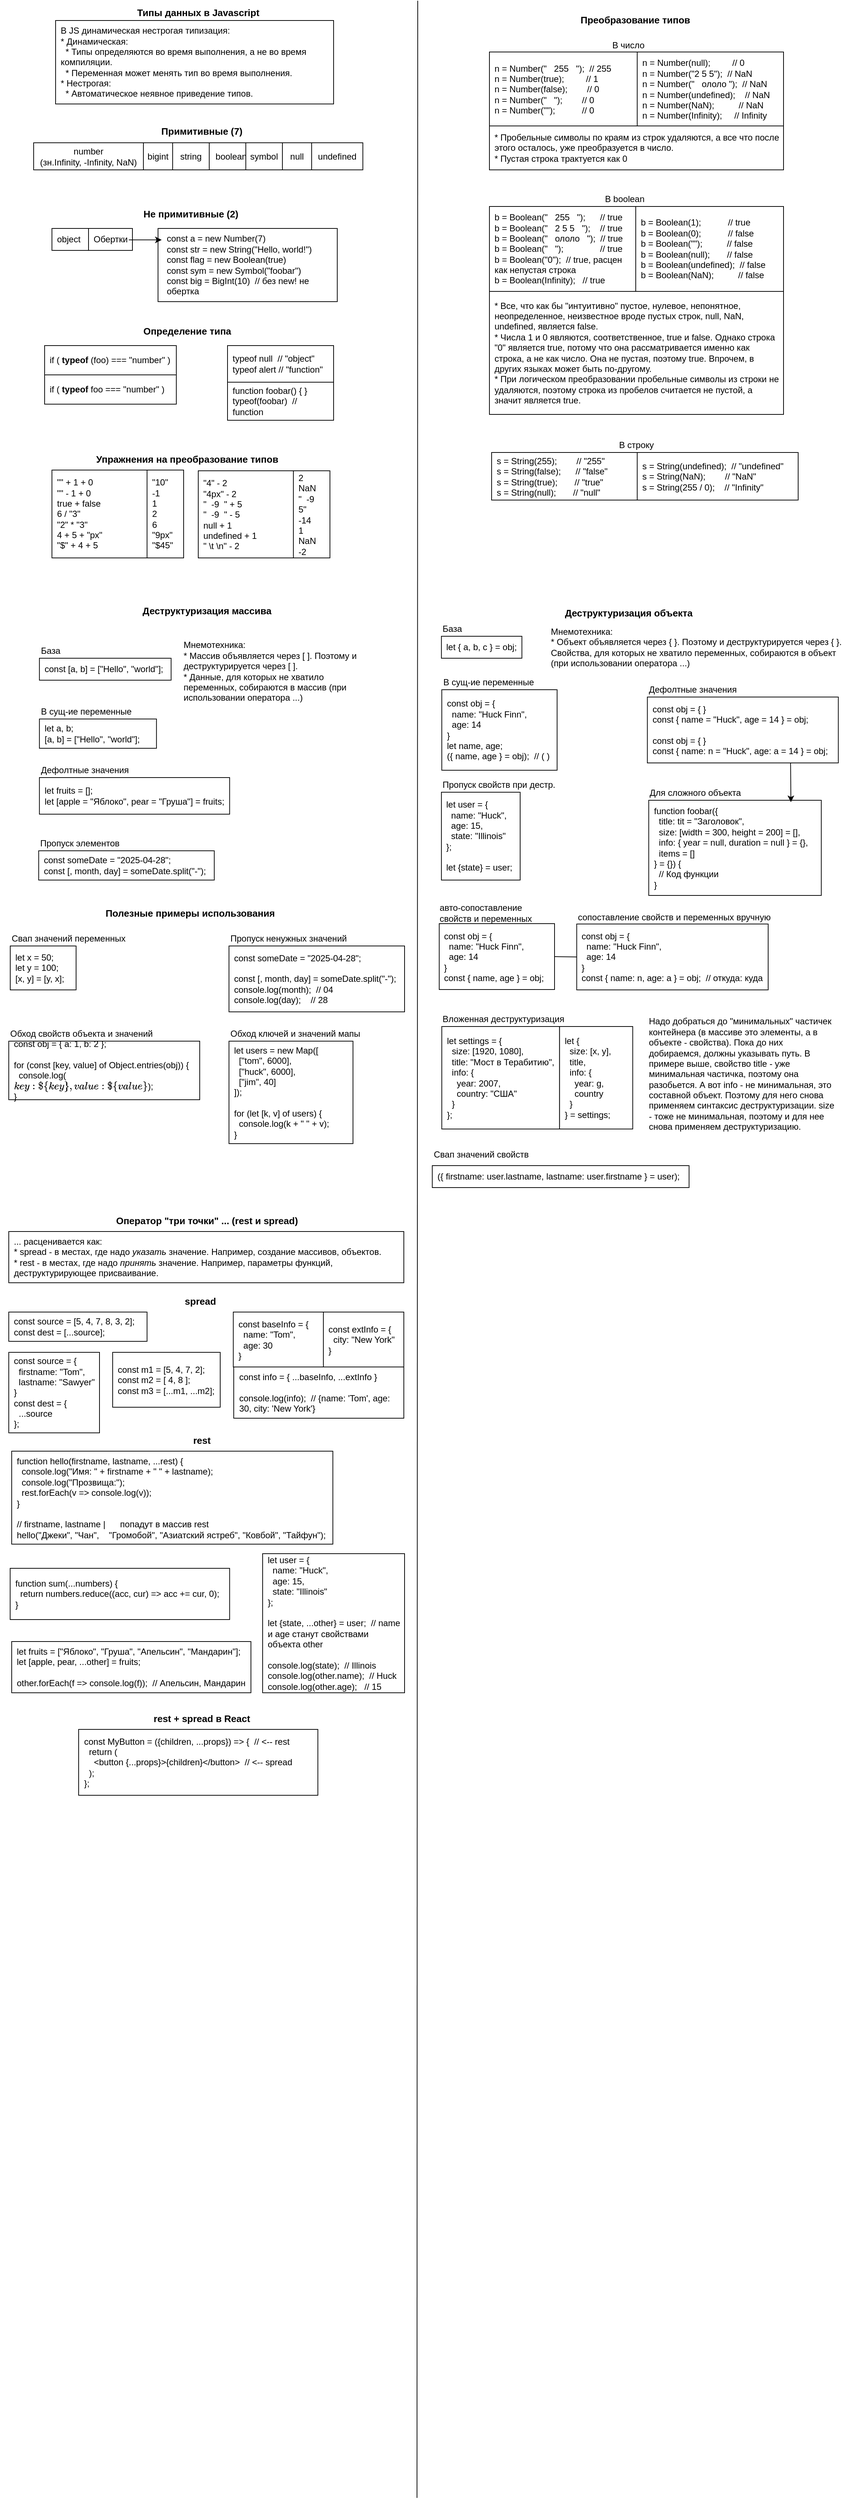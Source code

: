 <mxfile scale="1" border="5" version="26.2.2">
  <diagram name="Page-1" id="9iwx4kF-SaM_lTl1vUHh">
    <mxGraphModel dx="1556" dy="922" grid="1" gridSize="10" guides="1" tooltips="1" connect="1" arrows="1" fold="1" page="1" pageScale="1" pageWidth="1169" pageHeight="827" math="0" shadow="0">
      <root>
        <mxCell id="0" />
        <mxCell id="1" parent="0" />
        <mxCell id="6Df2u15g98YnEbPmI9u2-3" value="" style="endArrow=none;html=1;rounded=0;fontSize=12;" parent="1" edge="1">
          <mxGeometry width="50" height="50" relative="1" as="geometry">
            <mxPoint x="579" y="3419.6" as="sourcePoint" />
            <mxPoint x="580" y="9" as="targetPoint" />
          </mxGeometry>
        </mxCell>
        <mxCell id="6Df2u15g98YnEbPmI9u2-6" value="&lt;div&gt;В JS динамическая нестрогая типизация:&lt;/div&gt;&lt;div&gt;* Динамическая:&lt;/div&gt;&lt;div&gt;&amp;nbsp; * Типы определяются во время выполнения, а не во время компиляции.&lt;/div&gt;&lt;div&gt;&amp;nbsp; * Переменная может менять тип во время выполнения.&lt;/div&gt;&lt;div&gt;* Нестрогая:&lt;/div&gt;&lt;div&gt;&amp;nbsp; * Автоматическое неявное приведение типов.&lt;/div&gt;" style="rounded=0;whiteSpace=wrap;html=1;fontSize=12;align=left;spacingLeft=5;spacingRight=5;" parent="1" vertex="1">
          <mxGeometry x="85" y="36" width="380" height="114" as="geometry" />
        </mxCell>
        <mxCell id="6Df2u15g98YnEbPmI9u2-7" value="&lt;div style=&quot;&quot;&gt;&lt;span style=&quot;background-color: initial;&quot;&gt;number&lt;/span&gt;&lt;/div&gt;&lt;div&gt;&lt;font&gt;(зн.Infinity, -Infinity,&amp;nbsp;&lt;span style=&quot;background-color: initial;&quot;&gt;NaN)&lt;/span&gt;&lt;/font&gt;&lt;/div&gt;" style="rounded=0;whiteSpace=wrap;html=1;fontSize=12;align=center;spacingLeft=5;spacingRight=5;" parent="1" vertex="1">
          <mxGeometry x="55" y="203" width="150" height="37" as="geometry" />
        </mxCell>
        <mxCell id="6Df2u15g98YnEbPmI9u2-8" value="&lt;b&gt;Типы данных в Javascript&lt;/b&gt;" style="text;html=1;align=center;verticalAlign=middle;whiteSpace=wrap;rounded=0;fontSize=13;" parent="1" vertex="1">
          <mxGeometry x="105" y="10" width="350" height="30" as="geometry" />
        </mxCell>
        <mxCell id="6Df2u15g98YnEbPmI9u2-10" value="&lt;b&gt;Примитивные (7)&lt;/b&gt;" style="text;html=1;align=center;verticalAlign=middle;whiteSpace=wrap;rounded=0;fontSize=13;" parent="1" vertex="1">
          <mxGeometry x="110" y="170" width="350" height="33" as="geometry" />
        </mxCell>
        <mxCell id="6Df2u15g98YnEbPmI9u2-12" value="&lt;div&gt;bigint&lt;/div&gt;" style="rounded=0;whiteSpace=wrap;html=1;fontSize=12;align=center;spacingLeft=5;spacingRight=5;" parent="1" vertex="1">
          <mxGeometry x="205" y="203" width="40" height="37" as="geometry" />
        </mxCell>
        <mxCell id="6Df2u15g98YnEbPmI9u2-13" value="&lt;div&gt;&lt;span style=&quot;background-color: initial;&quot;&gt;string&lt;/span&gt;&lt;/div&gt;" style="rounded=0;whiteSpace=wrap;html=1;fontSize=12;align=center;spacingLeft=5;spacingRight=5;direction=south;" parent="1" vertex="1">
          <mxGeometry x="245" y="203" width="50" height="37" as="geometry" />
        </mxCell>
        <mxCell id="6Df2u15g98YnEbPmI9u2-14" value="&lt;div&gt;&lt;span style=&quot;background-color: initial;&quot;&gt;boolean&lt;/span&gt;&lt;/div&gt;" style="rounded=0;whiteSpace=wrap;html=1;fontSize=12;align=center;spacingLeft=5;spacingRight=5;" parent="1" vertex="1">
          <mxGeometry x="295" y="203" width="60" height="37" as="geometry" />
        </mxCell>
        <mxCell id="6Df2u15g98YnEbPmI9u2-15" value="&lt;div&gt;&lt;span style=&quot;background-color: initial;&quot;&gt;symbol&lt;/span&gt;&lt;/div&gt;" style="rounded=0;whiteSpace=wrap;html=1;fontSize=12;align=center;spacingLeft=5;spacingRight=5;" parent="1" vertex="1">
          <mxGeometry x="345" y="203" width="50" height="37" as="geometry" />
        </mxCell>
        <mxCell id="6Df2u15g98YnEbPmI9u2-16" value="&lt;div&gt;&lt;span style=&quot;background-color: initial;&quot;&gt;null&lt;/span&gt;&lt;/div&gt;" style="rounded=0;whiteSpace=wrap;html=1;fontSize=12;align=center;spacingLeft=5;spacingRight=5;" parent="1" vertex="1">
          <mxGeometry x="395" y="203" width="40" height="37" as="geometry" />
        </mxCell>
        <mxCell id="6Df2u15g98YnEbPmI9u2-17" value="&lt;div&gt;&lt;span style=&quot;background-color: initial;&quot;&gt;undefined&lt;/span&gt;&lt;/div&gt;" style="rounded=0;whiteSpace=wrap;html=1;fontSize=12;align=center;spacingLeft=5;spacingRight=5;" parent="1" vertex="1">
          <mxGeometry x="435" y="203" width="70" height="37" as="geometry" />
        </mxCell>
        <mxCell id="6Df2u15g98YnEbPmI9u2-19" value="&lt;b&gt;Не примитивные (2)&lt;/b&gt;" style="text;html=1;align=center;verticalAlign=middle;whiteSpace=wrap;rounded=0;fontSize=13;" parent="1" vertex="1">
          <mxGeometry x="95" y="280" width="350" height="40" as="geometry" />
        </mxCell>
        <mxCell id="6Df2u15g98YnEbPmI9u2-20" value="&lt;div&gt;object&lt;/div&gt;" style="rounded=0;whiteSpace=wrap;html=1;fontSize=12;align=left;spacingLeft=5;spacingRight=5;" parent="1" vertex="1">
          <mxGeometry x="80" y="320" width="50" height="30" as="geometry" />
        </mxCell>
        <mxCell id="6Df2u15g98YnEbPmI9u2-21" value="&lt;div&gt;&lt;span style=&quot;background-color: initial;&quot;&gt;Обертки&lt;/span&gt;&lt;br&gt;&lt;/div&gt;" style="rounded=0;whiteSpace=wrap;html=1;fontSize=12;align=left;spacingLeft=5;spacingRight=5;" parent="1" vertex="1">
          <mxGeometry x="130" y="320" width="60" height="30" as="geometry" />
        </mxCell>
        <mxCell id="6Df2u15g98YnEbPmI9u2-22" value="&lt;div&gt;&lt;div&gt;const a = new Number(7)&lt;/div&gt;&lt;div&gt;const str = new String(&quot;Hello, world!&quot;)&lt;/div&gt;&lt;div&gt;const flag = new Boolean(true)&lt;/div&gt;&lt;div&gt;const sym = new Symbol(&quot;foobar&quot;)&lt;/div&gt;&lt;div&gt;const big = BigInt(10)&amp;nbsp; // без new! не обертка&lt;/div&gt;&lt;/div&gt;" style="rounded=0;whiteSpace=wrap;html=1;fontSize=12;align=left;spacingLeft=10;spacingRight=5;" parent="1" vertex="1">
          <mxGeometry x="225" y="320" width="245" height="100" as="geometry" />
        </mxCell>
        <mxCell id="6Df2u15g98YnEbPmI9u2-23" value="" style="endArrow=classic;html=1;rounded=0;fontSize=12;" parent="1" edge="1">
          <mxGeometry width="50" height="50" relative="1" as="geometry">
            <mxPoint x="185" y="335.68" as="sourcePoint" />
            <mxPoint x="230" y="335.68" as="targetPoint" />
          </mxGeometry>
        </mxCell>
        <mxCell id="6Df2u15g98YnEbPmI9u2-24" value="&lt;b&gt;Определение типа&lt;/b&gt;" style="text;html=1;align=center;verticalAlign=middle;whiteSpace=wrap;rounded=0;fontSize=13;" parent="1" vertex="1">
          <mxGeometry x="70" y="440" width="390" height="40" as="geometry" />
        </mxCell>
        <mxCell id="6Df2u15g98YnEbPmI9u2-25" value="&lt;div&gt;if ( &lt;b&gt;typeof&amp;nbsp;&lt;/b&gt;(foo) === &quot;number&quot; )&lt;/div&gt;" style="rounded=0;whiteSpace=wrap;html=1;fontSize=12;align=left;spacingLeft=5;spacingRight=5;" parent="1" vertex="1">
          <mxGeometry x="70" y="480" width="180" height="40" as="geometry" />
        </mxCell>
        <mxCell id="6Df2u15g98YnEbPmI9u2-26" value="&lt;div&gt;typeof null&amp;nbsp; // &quot;object&quot;&lt;/div&gt;&lt;div&gt;typeof alert // &quot;function&quot;&lt;/div&gt;" style="rounded=0;whiteSpace=wrap;html=1;fontSize=12;align=left;spacingLeft=5;spacingRight=5;" parent="1" vertex="1">
          <mxGeometry x="320" y="480" width="145" height="50" as="geometry" />
        </mxCell>
        <mxCell id="6Df2u15g98YnEbPmI9u2-27" value="&lt;div&gt;function foobar() { }&lt;/div&gt;&lt;div&gt;typeof(foobar)&amp;nbsp; // function&lt;/div&gt;" style="rounded=0;whiteSpace=wrap;html=1;fontSize=12;align=left;spacingLeft=5;spacingRight=5;" parent="1" vertex="1">
          <mxGeometry x="320" y="530" width="145" height="52" as="geometry" />
        </mxCell>
        <mxCell id="6Df2u15g98YnEbPmI9u2-28" value="&lt;b&gt;Преобразование типов&lt;/b&gt;" style="text;html=1;align=center;verticalAlign=middle;whiteSpace=wrap;rounded=0;fontSize=13;" parent="1" vertex="1">
          <mxGeometry x="678" y="20" width="399" height="30" as="geometry" />
        </mxCell>
        <mxCell id="6Df2u15g98YnEbPmI9u2-29" value="&lt;div&gt;&lt;span style=&quot;background-color: initial;&quot;&gt;s = String(255);&amp;nbsp; &amp;nbsp; &amp;nbsp; &amp;nbsp; // &quot;255&quot;&lt;/span&gt;&lt;br&gt;&lt;/div&gt;&lt;div&gt;s = String(false);&amp;nbsp; &amp;nbsp; &amp;nbsp; // &quot;false&quot;&lt;/div&gt;&lt;div&gt;s = String(true);&amp;nbsp; &amp;nbsp; &amp;nbsp; &amp;nbsp;// &quot;true&quot;&lt;/div&gt;&lt;div&gt;s = String(null);&amp;nbsp; &amp;nbsp; &amp;nbsp; &amp;nbsp;// &quot;null&quot;&lt;/div&gt;" style="rounded=0;whiteSpace=wrap;html=1;fontSize=12;align=left;spacingLeft=5;spacingRight=5;" parent="1" vertex="1">
          <mxGeometry x="681" y="626" width="199" height="65" as="geometry" />
        </mxCell>
        <mxCell id="6Df2u15g98YnEbPmI9u2-32" value="&lt;div&gt;&lt;span style=&quot;background-color: initial;&quot;&gt;n = Number(&quot;&amp;nbsp; &amp;nbsp;255&amp;nbsp; &amp;nbsp;&quot;);&amp;nbsp; // 255&lt;/span&gt;&lt;br&gt;&lt;/div&gt;&lt;div&gt;n = Number(true);&amp;nbsp; &amp;nbsp; &amp;nbsp; &amp;nbsp; &amp;nbsp;// 1&lt;/div&gt;&lt;div&gt;n = Number(false);&amp;nbsp; &amp;nbsp; &amp;nbsp; &amp;nbsp; // 0&lt;/div&gt;&lt;div&gt;n = Number(&quot;&amp;nbsp; &amp;nbsp;&quot;);&amp;nbsp; &amp;nbsp; &amp;nbsp; &amp;nbsp; // 0&lt;/div&gt;&lt;div&gt;n = Number(&quot;&quot;);&amp;nbsp; &amp;nbsp; &amp;nbsp; &amp;nbsp; &amp;nbsp; &amp;nbsp;// 0&lt;/div&gt;" style="rounded=0;whiteSpace=wrap;html=1;fontSize=12;align=left;spacingLeft=5;spacingRight=5;" parent="1" vertex="1">
          <mxGeometry x="678" y="79" width="202" height="101" as="geometry" />
        </mxCell>
        <mxCell id="6Df2u15g98YnEbPmI9u2-33" value="&lt;div&gt;&lt;span style=&quot;background-color: initial;&quot;&gt;b = Boolean(&quot;&amp;nbsp; &amp;nbsp;255&amp;nbsp; &amp;nbsp;&quot;);&amp;nbsp; &amp;nbsp; &amp;nbsp; // true&lt;/span&gt;&lt;br&gt;&lt;/div&gt;&lt;div&gt;b = Boolean(&quot;&amp;nbsp; &amp;nbsp;2 5 5&amp;nbsp; &amp;nbsp;&quot;);&amp;nbsp; &amp;nbsp; // true&lt;/div&gt;&lt;div&gt;b = Boolean(&quot;&amp;nbsp; &amp;nbsp;ололо&amp;nbsp; &amp;nbsp;&quot;);&amp;nbsp; // true&lt;/div&gt;&lt;div&gt;b = Boolean(&quot;&amp;nbsp; &amp;nbsp;&quot;);&amp;nbsp; &amp;nbsp; &amp;nbsp; &amp;nbsp; &amp;nbsp; &amp;nbsp; &amp;nbsp; &amp;nbsp;// true&lt;/div&gt;&lt;div&gt;b = Boolean(&quot;0&quot;);&amp;nbsp; // true, расцен&amp;nbsp;&lt;/div&gt;&lt;div&gt;как непустая строка&lt;/div&gt;&lt;div&gt;b = Boolean(Infinity);&amp;nbsp; &amp;nbsp;// true&lt;/div&gt;" style="rounded=0;whiteSpace=wrap;html=1;fontSize=12;align=left;spacingLeft=5;spacingRight=5;" parent="1" vertex="1">
          <mxGeometry x="678" y="290" width="202" height="116" as="geometry" />
        </mxCell>
        <mxCell id="6Df2u15g98YnEbPmI9u2-34" value="В строку" style="text;html=1;align=center;verticalAlign=middle;whiteSpace=wrap;rounded=0;fontSize=12;" parent="1" vertex="1">
          <mxGeometry x="689" y="606" width="380" height="20" as="geometry" />
        </mxCell>
        <mxCell id="6Df2u15g98YnEbPmI9u2-35" value="В число" style="text;html=1;align=center;verticalAlign=middle;whiteSpace=wrap;rounded=0;fontSize=12;" parent="1" vertex="1">
          <mxGeometry x="678" y="60" width="380" height="20" as="geometry" />
        </mxCell>
        <mxCell id="6Df2u15g98YnEbPmI9u2-36" value="В boolean" style="text;html=1;align=center;verticalAlign=middle;whiteSpace=wrap;rounded=0;fontSize=12;" parent="1" vertex="1">
          <mxGeometry x="678" y="270" width="370" height="20" as="geometry" />
        </mxCell>
        <mxCell id="6Df2u15g98YnEbPmI9u2-37" value="&lt;div&gt;&quot;&quot; + 1 + 0&lt;/div&gt;&lt;div&gt;&quot;&quot; - 1 + 0&lt;/div&gt;&lt;div&gt;true + false&lt;/div&gt;&lt;div&gt;6 / &quot;3&quot;&lt;/div&gt;&lt;div&gt;&quot;2&quot; * &quot;3&quot;&lt;/div&gt;&lt;div&gt;4 + 5 + &quot;px&quot;&lt;/div&gt;&lt;div&gt;&quot;$&quot; + 4 + 5&lt;/div&gt;" style="rounded=0;whiteSpace=wrap;html=1;fontSize=12;align=left;spacingLeft=5;spacingRight=5;" parent="1" vertex="1">
          <mxGeometry x="80" y="650" width="130" height="120" as="geometry" />
        </mxCell>
        <mxCell id="6Df2u15g98YnEbPmI9u2-38" value="&lt;div&gt;&quot;10&quot;&lt;/div&gt;&lt;div&gt;-1&lt;/div&gt;&lt;div&gt;1&lt;/div&gt;&lt;div&gt;2&lt;/div&gt;&lt;div&gt;6&lt;/div&gt;&lt;div&gt;&quot;9px&quot;&lt;/div&gt;&lt;div&gt;&quot;$45&quot;&lt;/div&gt;" style="rounded=0;whiteSpace=wrap;html=1;fontSize=12;align=left;spacingLeft=5;spacingRight=5;" parent="1" vertex="1">
          <mxGeometry x="210" y="650" width="50" height="120" as="geometry" />
        </mxCell>
        <mxCell id="6Df2u15g98YnEbPmI9u2-40" value="Упражнения на преобразование типов" style="text;html=1;align=center;verticalAlign=middle;whiteSpace=wrap;rounded=0;fontSize=13;fontStyle=1" parent="1" vertex="1">
          <mxGeometry x="80" y="620" width="370" height="30" as="geometry" />
        </mxCell>
        <mxCell id="6Df2u15g98YnEbPmI9u2-41" value="&lt;div&gt;* Все, что как бы &quot;интуитивно&quot; пустое, нулевое, непонятное, неопределенное, неизвестное вроде пустых строк, null, NaN, undefined, является false.&lt;/div&gt;&lt;div&gt;* Числа 1 и 0 являются, соответственное, true и false. Однако строка &quot;0&quot; является true, потому что она рассматривается именно как строка, а не как число. Она не пустая, поэтому true. Впрочем, в других языках может быть по-другому.&lt;/div&gt;&lt;div&gt;* При логическом преобразовании пробельные символы из строки не удаляются, поэтому строка из пробелов считается не пустой, а значит является true.&lt;/div&gt;" style="rounded=0;whiteSpace=wrap;html=1;fontSize=12;align=left;spacingLeft=5;spacingRight=5;" parent="1" vertex="1">
          <mxGeometry x="678" y="406" width="402" height="168" as="geometry" />
        </mxCell>
        <mxCell id="6Df2u15g98YnEbPmI9u2-42" value="&lt;div&gt;* Пробельные символы по краям из строк удаляются, а все что после этого осталось, уже преобразуется в число.&lt;/div&gt;&lt;div&gt;* Пустая строка трактуется как 0&lt;/div&gt;" style="rounded=0;whiteSpace=wrap;html=1;fontSize=12;align=left;spacingLeft=5;spacingRight=5;" parent="1" vertex="1">
          <mxGeometry x="678" y="180" width="402" height="60" as="geometry" />
        </mxCell>
        <mxCell id="6Df2u15g98YnEbPmI9u2-43" value="&lt;div&gt;&lt;span style=&quot;background-color: initial;&quot;&gt;n = Number(null);&amp;nbsp; &amp;nbsp; &amp;nbsp; &amp;nbsp; &amp;nbsp;// 0&lt;/span&gt;&lt;br&gt;&lt;/div&gt;&lt;div&gt;n = Number(&quot;2 5 5&quot;);&amp;nbsp; // NaN&lt;/div&gt;&lt;div&gt;n = Number(&quot;&amp;nbsp; &amp;nbsp;ололо &quot;);&amp;nbsp; // NaN&lt;/div&gt;&lt;div&gt;n = Number(undefined);&amp;nbsp; &amp;nbsp; // NaN&lt;/div&gt;&lt;div&gt;n = Number(NaN);&amp;nbsp; &amp;nbsp; &amp;nbsp; &amp;nbsp; &amp;nbsp; // NaN&lt;/div&gt;&lt;div&gt;n = Number(Infinity);&amp;nbsp; &amp;nbsp; &amp;nbsp;// Infinity&lt;/div&gt;" style="rounded=0;whiteSpace=wrap;html=1;fontSize=12;align=left;spacingLeft=5;spacingRight=5;" parent="1" vertex="1">
          <mxGeometry x="880" y="79" width="200" height="101" as="geometry" />
        </mxCell>
        <mxCell id="6Df2u15g98YnEbPmI9u2-44" value="&lt;div&gt;&lt;span style=&quot;background-color: initial;&quot;&gt;b = Boolean(1);&amp;nbsp; &amp;nbsp; &amp;nbsp; &amp;nbsp; &amp;nbsp; &amp;nbsp;// true&lt;/span&gt;&lt;br&gt;&lt;/div&gt;&lt;div&gt;b = Boolean(0);&amp;nbsp; &amp;nbsp; &amp;nbsp; &amp;nbsp; &amp;nbsp; &amp;nbsp;// false&lt;/div&gt;&lt;div&gt;b = Boolean(&quot;&quot;);&amp;nbsp; &amp;nbsp; &amp;nbsp; &amp;nbsp; &amp;nbsp; // false&lt;/div&gt;&lt;div&gt;b = Boolean(null);&amp;nbsp; &amp;nbsp; &amp;nbsp; &amp;nbsp;// false&lt;/div&gt;&lt;div&gt;b = Boolean(undefined);&amp;nbsp; // false&lt;/div&gt;&lt;div&gt;b = Boolean(NaN);&amp;nbsp; &amp;nbsp; &amp;nbsp; &amp;nbsp; &amp;nbsp; // false&lt;/div&gt;" style="rounded=0;whiteSpace=wrap;html=1;fontSize=12;align=left;spacingLeft=5;spacingRight=5;" parent="1" vertex="1">
          <mxGeometry x="878" y="290" width="202" height="116" as="geometry" />
        </mxCell>
        <mxCell id="6Df2u15g98YnEbPmI9u2-46" value="&lt;div&gt;&lt;span style=&quot;background-color: initial;&quot;&gt;s = String(undefined);&amp;nbsp; // &quot;undefined&quot;&lt;/span&gt;&lt;br&gt;&lt;/div&gt;&lt;div&gt;s = String(NaN);&amp;nbsp; &amp;nbsp; &amp;nbsp; &amp;nbsp; // &quot;NaN&quot;&lt;/div&gt;&lt;div&gt;s = String(255 / 0);&amp;nbsp; &amp;nbsp; // &quot;Infinity&quot;&lt;/div&gt;" style="rounded=0;whiteSpace=wrap;html=1;fontSize=12;align=left;spacingLeft=5;spacingRight=5;" parent="1" vertex="1">
          <mxGeometry x="880" y="626" width="220" height="65" as="geometry" />
        </mxCell>
        <mxCell id="6Df2u15g98YnEbPmI9u2-47" value="&lt;div&gt;&lt;span style=&quot;background-color: initial;&quot;&gt;&quot;4&quot; - 2&lt;/span&gt;&lt;br&gt;&lt;/div&gt;&lt;div&gt;&quot;4px&quot; - 2&lt;/div&gt;&lt;div&gt;&quot;&amp;nbsp; -9&amp;nbsp; &quot; + 5&lt;/div&gt;&lt;div&gt;&quot;&amp;nbsp; -9&amp;nbsp; &quot; - 5&lt;/div&gt;&lt;div&gt;null + 1&lt;/div&gt;&lt;div&gt;undefined + 1&lt;/div&gt;&lt;div&gt;&quot; \t \n&quot; - 2&lt;/div&gt;" style="rounded=0;whiteSpace=wrap;html=1;fontSize=12;align=left;spacingLeft=5;spacingRight=5;" parent="1" vertex="1">
          <mxGeometry x="280" y="651" width="130" height="119" as="geometry" />
        </mxCell>
        <mxCell id="6Df2u15g98YnEbPmI9u2-48" value="&lt;div&gt;&lt;span style=&quot;background-color: initial;&quot;&gt;2&lt;/span&gt;&lt;br&gt;&lt;/div&gt;&lt;div&gt;NaN&lt;/div&gt;&lt;div&gt;&quot;&amp;nbsp; -9&amp;nbsp; 5&quot;&lt;/div&gt;&lt;div&gt;-14&lt;/div&gt;&lt;div&gt;1&lt;/div&gt;&lt;div&gt;NaN&lt;/div&gt;&lt;div&gt;-2&lt;/div&gt;" style="rounded=0;whiteSpace=wrap;html=1;fontSize=12;align=left;spacingLeft=5;spacingRight=5;" parent="1" vertex="1">
          <mxGeometry x="410" y="651" width="50" height="119" as="geometry" />
        </mxCell>
        <mxCell id="vXCGXY-Sgl9khhxSXDCE-1" value="&lt;div&gt;if ( &lt;b&gt;typeof&amp;nbsp;&lt;/b&gt;foo === &quot;number&quot; )&lt;/div&gt;" style="rounded=0;whiteSpace=wrap;html=1;fontSize=12;align=left;spacingLeft=5;spacingRight=5;" parent="1" vertex="1">
          <mxGeometry x="70" y="520" width="180" height="40" as="geometry" />
        </mxCell>
        <mxCell id="ngcjcUXoR6iI7ZlTgGnq-34" value="&lt;b&gt;Деструктуризация массива&lt;/b&gt;" style="text;html=1;align=center;verticalAlign=middle;whiteSpace=wrap;rounded=0;fontSize=13;" parent="1" vertex="1">
          <mxGeometry x="31.5" y="827" width="520" height="30" as="geometry" />
        </mxCell>
        <mxCell id="ngcjcUXoR6iI7ZlTgGnq-35" value="const [a, b] = [&quot;Hello&quot;, &quot;world&quot;];" style="rounded=0;whiteSpace=wrap;html=1;fontSize=12;align=left;spacingLeft=5;spacingRight=5;" parent="1" vertex="1">
          <mxGeometry x="62.88" y="907" width="180" height="30" as="geometry" />
        </mxCell>
        <mxCell id="ngcjcUXoR6iI7ZlTgGnq-36" value="&lt;div&gt;&lt;span style=&quot;background-color: transparent; color: light-dark(rgb(0, 0, 0), rgb(255, 255, 255));&quot;&gt;let a, b;&lt;/span&gt;&lt;/div&gt;&lt;div&gt;[a, b] = [&quot;Hello&quot;, &quot;world&quot;];&lt;/div&gt;" style="rounded=0;whiteSpace=wrap;html=1;fontSize=12;align=left;spacingLeft=5;spacingRight=5;" parent="1" vertex="1">
          <mxGeometry x="62.88" y="990" width="160" height="40" as="geometry" />
        </mxCell>
        <mxCell id="ngcjcUXoR6iI7ZlTgGnq-37" value="&lt;div&gt;&lt;span style=&quot;background-color: transparent; color: light-dark(rgb(0, 0, 0), rgb(255, 255, 255));&quot;&gt;const someDate = &quot;2025-04-28&quot;;&lt;/span&gt;&lt;/div&gt;&lt;div&gt;const [, month, day] = someDate.split(&quot;-&quot;);&lt;/div&gt;" style="rounded=0;whiteSpace=wrap;html=1;fontSize=12;align=left;spacingLeft=5;spacingRight=5;" parent="1" vertex="1">
          <mxGeometry x="61.88" y="1170" width="240" height="40" as="geometry" />
        </mxCell>
        <mxCell id="ngcjcUXoR6iI7ZlTgGnq-38" value="&lt;span style=&quot;&quot;&gt;В сущ-ие переменные&lt;/span&gt;" style="text;html=1;align=left;verticalAlign=middle;whiteSpace=wrap;rounded=0;" parent="1" vertex="1">
          <mxGeometry x="62.88" y="970" width="160" height="20" as="geometry" />
        </mxCell>
        <mxCell id="ngcjcUXoR6iI7ZlTgGnq-39" value="Пропуск элементов" style="text;html=1;align=left;verticalAlign=middle;whiteSpace=wrap;rounded=0;" parent="1" vertex="1">
          <mxGeometry x="61.88" y="1150" width="160" height="20" as="geometry" />
        </mxCell>
        <mxCell id="ngcjcUXoR6iI7ZlTgGnq-40" value="&lt;div&gt;&lt;span style=&quot;background-color: transparent; color: light-dark(rgb(0, 0, 0), rgb(255, 255, 255));&quot;&gt;let x = 50;&lt;/span&gt;&lt;/div&gt;&lt;div&gt;let y = 100;&lt;/div&gt;&lt;div&gt;[x, y] = [y, x];&lt;/div&gt;" style="rounded=0;whiteSpace=wrap;html=1;fontSize=12;align=left;spacingLeft=5;spacingRight=5;" parent="1" vertex="1">
          <mxGeometry x="23" y="1300" width="90" height="60" as="geometry" />
        </mxCell>
        <mxCell id="ngcjcUXoR6iI7ZlTgGnq-41" value="&lt;span style=&quot;&quot;&gt;Свап значений переменных&lt;/span&gt;" style="text;html=1;align=left;verticalAlign=middle;whiteSpace=wrap;rounded=0;" parent="1" vertex="1">
          <mxGeometry x="23" y="1280" width="164" height="20" as="geometry" />
        </mxCell>
        <mxCell id="ngcjcUXoR6iI7ZlTgGnq-42" value="&lt;div&gt;&lt;span style=&quot;background-color: transparent; color: light-dark(rgb(0, 0, 0), rgb(255, 255, 255));&quot;&gt;let fruits = [];&lt;/span&gt;&lt;/div&gt;&lt;div&gt;let [apple = &quot;Яблоко&quot;, pear = &quot;Груша&quot;] = fruits;&lt;/div&gt;" style="rounded=0;whiteSpace=wrap;html=1;fontSize=12;align=left;spacingLeft=5;spacingRight=5;" parent="1" vertex="1">
          <mxGeometry x="62.88" y="1070" width="260" height="50" as="geometry" />
        </mxCell>
        <mxCell id="ngcjcUXoR6iI7ZlTgGnq-43" value="Дефолтные значения" style="text;html=1;align=left;verticalAlign=middle;whiteSpace=wrap;rounded=0;" parent="1" vertex="1">
          <mxGeometry x="62.88" y="1050" width="140" height="20" as="geometry" />
        </mxCell>
        <mxCell id="ngcjcUXoR6iI7ZlTgGnq-44" value="&lt;b&gt;Деструктуризация объекта&lt;/b&gt;" style="text;html=1;align=center;verticalAlign=middle;whiteSpace=wrap;rounded=0;fontSize=13;" parent="1" vertex="1">
          <mxGeometry x="647.5" y="830" width="441" height="30" as="geometry" />
        </mxCell>
        <mxCell id="ngcjcUXoR6iI7ZlTgGnq-45" value="&lt;div&gt;&lt;span style=&quot;background-color: transparent; color: light-dark(rgb(0, 0, 0), rgb(255, 255, 255));&quot;&gt;const obj = {&amp;nbsp;&lt;/span&gt;&lt;/div&gt;&lt;div&gt;&lt;span style=&quot;background-color: transparent; color: light-dark(rgb(0, 0, 0), rgb(255, 255, 255));&quot;&gt;&amp;nbsp; name: &quot;Huck Finn&quot;,&amp;nbsp;&lt;/span&gt;&lt;/div&gt;&lt;div&gt;&lt;span style=&quot;background-color: transparent; color: light-dark(rgb(0, 0, 0), rgb(255, 255, 255));&quot;&gt;&amp;nbsp; age: 14&lt;/span&gt;&lt;/div&gt;&lt;div&gt;&lt;span style=&quot;background-color: transparent; color: light-dark(rgb(0, 0, 0), rgb(255, 255, 255));&quot;&gt;}&lt;/span&gt;&lt;/div&gt;&lt;div&gt;const { name, age } = obj;&lt;/div&gt;" style="rounded=0;whiteSpace=wrap;html=1;fontSize=12;align=left;spacingLeft=5;spacingRight=5;" parent="1" vertex="1">
          <mxGeometry x="609.38" y="1269.5" width="157.62" height="90" as="geometry" />
        </mxCell>
        <mxCell id="ngcjcUXoR6iI7ZlTgGnq-46" value="авто-сопоставление свойств и переменных" style="text;html=1;align=left;verticalAlign=middle;whiteSpace=wrap;rounded=0;" parent="1" vertex="1">
          <mxGeometry x="607.69" y="1239.5" width="157.62" height="30" as="geometry" />
        </mxCell>
        <mxCell id="ngcjcUXoR6iI7ZlTgGnq-47" value="&lt;div&gt;&lt;span style=&quot;background-color: transparent; color: light-dark(rgb(0, 0, 0), rgb(255, 255, 255));&quot;&gt;const obj = {&amp;nbsp;&lt;/span&gt;&lt;/div&gt;&lt;div&gt;&lt;span style=&quot;background-color: transparent; color: light-dark(rgb(0, 0, 0), rgb(255, 255, 255));&quot;&gt;&amp;nbsp; name: &quot;Huck Finn&quot;,&amp;nbsp;&lt;/span&gt;&lt;/div&gt;&lt;div&gt;&lt;span style=&quot;background-color: transparent; color: light-dark(rgb(0, 0, 0), rgb(255, 255, 255));&quot;&gt;&amp;nbsp; age: 14&lt;/span&gt;&lt;/div&gt;&lt;div&gt;&lt;span style=&quot;background-color: transparent; color: light-dark(rgb(0, 0, 0), rgb(255, 255, 255));&quot;&gt;}&lt;/span&gt;&lt;/div&gt;&lt;div&gt;const { name: n, age: a } = obj;&amp;nbsp; // откуда: куда&lt;/div&gt;" style="rounded=0;whiteSpace=wrap;html=1;fontSize=12;align=left;spacingLeft=5;spacingRight=5;" parent="1" vertex="1">
          <mxGeometry x="797.32" y="1270" width="261.68" height="90" as="geometry" />
        </mxCell>
        <mxCell id="ngcjcUXoR6iI7ZlTgGnq-48" value="сопоставление свойств и переменных вручную" style="text;html=1;align=left;verticalAlign=middle;whiteSpace=wrap;rounded=0;" parent="1" vertex="1">
          <mxGeometry x="797.32" y="1250.5" width="271.68" height="20" as="geometry" />
        </mxCell>
        <mxCell id="ngcjcUXoR6iI7ZlTgGnq-49" value="&lt;div&gt;&lt;span style=&quot;background-color: transparent; color: light-dark(rgb(0, 0, 0), rgb(255, 255, 255));&quot;&gt;const obj = {&amp;nbsp;&lt;/span&gt;&lt;/div&gt;&lt;div&gt;&lt;span style=&quot;background-color: transparent; color: light-dark(rgb(0, 0, 0), rgb(255, 255, 255));&quot;&gt;&amp;nbsp; name: &quot;Huck Finn&quot;,&amp;nbsp;&lt;/span&gt;&lt;/div&gt;&lt;div&gt;&lt;span style=&quot;background-color: transparent; color: light-dark(rgb(0, 0, 0), rgb(255, 255, 255));&quot;&gt;&amp;nbsp; age: 14&lt;/span&gt;&lt;/div&gt;&lt;div&gt;&lt;span style=&quot;background-color: transparent; color: light-dark(rgb(0, 0, 0), rgb(255, 255, 255));&quot;&gt;}&lt;/span&gt;&lt;/div&gt;&lt;div&gt;let name, age;&lt;/div&gt;&lt;div&gt;({ name, age } = obj);&amp;nbsp; // ( )&lt;/div&gt;" style="rounded=0;whiteSpace=wrap;html=1;fontSize=12;align=left;spacingLeft=5;spacingRight=5;" parent="1" vertex="1">
          <mxGeometry x="612.88" y="950" width="157.62" height="110" as="geometry" />
        </mxCell>
        <mxCell id="ngcjcUXoR6iI7ZlTgGnq-50" value="В сущ-ие переменные" style="text;html=1;align=left;verticalAlign=middle;whiteSpace=wrap;rounded=0;" parent="1" vertex="1">
          <mxGeometry x="612.88" y="930" width="155.43" height="20" as="geometry" />
        </mxCell>
        <mxCell id="ngcjcUXoR6iI7ZlTgGnq-51" value="&lt;div&gt;&lt;div&gt;const obj = { }&lt;/div&gt;&lt;div&gt;const { name = &quot;Huck&quot;, age = 14 } = obj;&lt;/div&gt;&lt;/div&gt;&lt;div&gt;&lt;span style=&quot;background-color: transparent; color: light-dark(rgb(0, 0, 0), rgb(255, 255, 255));&quot;&gt;&lt;br&gt;&lt;/span&gt;&lt;/div&gt;&lt;div&gt;&lt;span style=&quot;background-color: transparent; color: light-dark(rgb(0, 0, 0), rgb(255, 255, 255));&quot;&gt;const obj = { }&lt;/span&gt;&lt;/div&gt;&lt;div&gt;const { name: n = &quot;Huck&quot;, age: a = 14 } = obj;&lt;/div&gt;" style="rounded=0;whiteSpace=wrap;html=1;fontSize=12;align=left;spacingLeft=5;spacingRight=5;" parent="1" vertex="1">
          <mxGeometry x="893.88" y="960" width="261" height="90" as="geometry" />
        </mxCell>
        <mxCell id="ngcjcUXoR6iI7ZlTgGnq-52" value="Дефолтные значения" style="text;html=1;align=left;verticalAlign=middle;whiteSpace=wrap;rounded=0;" parent="1" vertex="1">
          <mxGeometry x="893.88" y="940" width="260" height="20" as="geometry" />
        </mxCell>
        <mxCell id="ngcjcUXoR6iI7ZlTgGnq-53" value="&lt;div&gt;&lt;span style=&quot;background-color: transparent; color: light-dark(rgb(0, 0, 0), rgb(255, 255, 255));&quot;&gt;({ firstname: user.lastname, lastname: user.firstname } = user);&lt;/span&gt;&lt;/div&gt;" style="rounded=0;whiteSpace=wrap;html=1;fontSize=12;align=left;spacingLeft=5;spacingRight=5;" parent="1" vertex="1">
          <mxGeometry x="599.88" y="1600" width="351" height="30" as="geometry" />
        </mxCell>
        <mxCell id="ngcjcUXoR6iI7ZlTgGnq-54" value="Свап значений свойств" style="text;html=1;align=left;verticalAlign=middle;whiteSpace=wrap;rounded=0;" parent="1" vertex="1">
          <mxGeometry x="599.88" y="1570" width="138.75" height="30" as="geometry" />
        </mxCell>
        <mxCell id="ngcjcUXoR6iI7ZlTgGnq-55" value="&lt;div&gt;&lt;span style=&quot;background-color: transparent; color: light-dark(rgb(0, 0, 0), rgb(255, 255, 255));&quot;&gt;const obj = { a: 1, b: 2 };&lt;/span&gt;&lt;/div&gt;&lt;div&gt;&lt;br&gt;&lt;/div&gt;&lt;div&gt;for (const [key, value] of Object.entries(obj)) {&lt;/div&gt;&lt;div&gt;&amp;nbsp; console.log(`key: ${key}, value: ${value}`);&lt;/div&gt;&lt;div&gt;}&lt;/div&gt;" style="rounded=0;whiteSpace=wrap;html=1;fontSize=12;align=left;spacingLeft=5;spacingRight=5;" parent="1" vertex="1">
          <mxGeometry x="21" y="1430" width="261" height="80" as="geometry" />
        </mxCell>
        <mxCell id="ngcjcUXoR6iI7ZlTgGnq-56" value="Обход свойств объекта и значений" style="text;html=1;align=left;verticalAlign=middle;whiteSpace=wrap;rounded=0;" parent="1" vertex="1">
          <mxGeometry x="21" y="1410" width="251" height="20" as="geometry" />
        </mxCell>
        <mxCell id="ngcjcUXoR6iI7ZlTgGnq-57" value="&lt;div&gt;&lt;span style=&quot;background-color: transparent; color: light-dark(rgb(0, 0, 0), rgb(255, 255, 255));&quot;&gt;let settings = {&lt;/span&gt;&lt;/div&gt;&lt;div&gt;&amp;nbsp; size: [1920, 1080],&lt;/div&gt;&lt;div&gt;&amp;nbsp; title: &quot;Мост в Терабитию&quot;,&lt;/div&gt;&lt;div&gt;&amp;nbsp; info: {&lt;/div&gt;&lt;div&gt;&amp;nbsp; &amp;nbsp; year: 2007,&lt;/div&gt;&lt;div&gt;&amp;nbsp; &amp;nbsp; country: &quot;США&quot;&lt;/div&gt;&lt;div&gt;&amp;nbsp; }&lt;/div&gt;&lt;div&gt;};&lt;/div&gt;" style="rounded=0;whiteSpace=wrap;html=1;fontSize=12;align=left;spacingLeft=5;spacingRight=5;" parent="1" vertex="1">
          <mxGeometry x="612.88" y="1410" width="161" height="140" as="geometry" />
        </mxCell>
        <mxCell id="ngcjcUXoR6iI7ZlTgGnq-58" value="Вложенная деструктуризация" style="text;html=1;align=left;verticalAlign=middle;whiteSpace=wrap;rounded=0;" parent="1" vertex="1">
          <mxGeometry x="612.38" y="1390" width="251" height="20" as="geometry" />
        </mxCell>
        <mxCell id="ngcjcUXoR6iI7ZlTgGnq-59" value="&lt;div&gt;&lt;span style=&quot;background-color: transparent; color: light-dark(rgb(0, 0, 0), rgb(255, 255, 255));&quot;&gt;let {&lt;/span&gt;&lt;/div&gt;&lt;div&gt;&amp;nbsp; size: [x, y],&lt;/div&gt;&lt;div&gt;&amp;nbsp; title,&lt;/div&gt;&lt;div&gt;&amp;nbsp; info: {&lt;/div&gt;&lt;div&gt;&amp;nbsp; &amp;nbsp; year: g,&lt;/div&gt;&lt;div&gt;&amp;nbsp; &amp;nbsp; country&lt;/div&gt;&lt;div&gt;&amp;nbsp; }&lt;/div&gt;&lt;div&gt;} = settings;&lt;/div&gt;" style="rounded=0;whiteSpace=wrap;html=1;fontSize=12;align=left;spacingLeft=5;spacingRight=5;" parent="1" vertex="1">
          <mxGeometry x="773.88" y="1410" width="100" height="140" as="geometry" />
        </mxCell>
        <mxCell id="ngcjcUXoR6iI7ZlTgGnq-60" value="Надо добраться до &quot;минимальных&quot; частичек контейнера (в массиве это элементы, а в объекте - свойства). Пока до них добираемся, должны указывать путь. В примере выше, свойство title - уже минимальная частичка, поэтому она разобьется. А вот info - не минимальная, это составной объект. Поэтому для него снова применяем синтаксис деструктуризации. size - тоже не минимальная, поэтому и для нее снова применяем деструктуризацию." style="text;html=1;align=left;verticalAlign=middle;whiteSpace=wrap;rounded=0;" parent="1" vertex="1">
          <mxGeometry x="893.88" y="1390" width="256.12" height="170" as="geometry" />
        </mxCell>
        <mxCell id="ngcjcUXoR6iI7ZlTgGnq-61" value="&lt;span style=&quot;&quot;&gt;База&lt;/span&gt;" style="text;html=1;align=left;verticalAlign=middle;whiteSpace=wrap;rounded=0;" parent="1" vertex="1">
          <mxGeometry x="62.88" y="887" width="160" height="20" as="geometry" />
        </mxCell>
        <mxCell id="ngcjcUXoR6iI7ZlTgGnq-62" value="let { a, b, c } = obj;" style="rounded=0;whiteSpace=wrap;html=1;fontSize=12;align=left;spacingLeft=5;spacingRight=5;" parent="1" vertex="1">
          <mxGeometry x="612.38" y="877" width="110" height="30" as="geometry" />
        </mxCell>
        <mxCell id="ngcjcUXoR6iI7ZlTgGnq-63" value="&lt;span style=&quot;&quot;&gt;База&lt;/span&gt;" style="text;html=1;align=left;verticalAlign=middle;whiteSpace=wrap;rounded=0;" parent="1" vertex="1">
          <mxGeometry x="612.38" y="857" width="110" height="20" as="geometry" />
        </mxCell>
        <mxCell id="ngcjcUXoR6iI7ZlTgGnq-64" value="&lt;div&gt;Мнемотехника:&lt;/div&gt;&lt;div&gt;&lt;span style=&quot;background-color: transparent; color: light-dark(rgb(0, 0, 0), rgb(255, 255, 255));&quot;&gt;* Объект объявляется через { }. Поэтому и деструктурируется через { }.&amp;nbsp;&lt;/span&gt;&lt;/div&gt;&lt;div&gt;&lt;span style=&quot;background-color: transparent; color: light-dark(rgb(0, 0, 0), rgb(255, 255, 255));&quot;&gt;Свойства, для которых не хватило переменных, собираются в объект (при использовании оператора ...)&lt;/span&gt;&lt;/div&gt;" style="text;html=1;align=left;verticalAlign=middle;whiteSpace=wrap;rounded=0;" parent="1" vertex="1">
          <mxGeometry x="760" y="857" width="407.63" height="70" as="geometry" />
        </mxCell>
        <mxCell id="ngcjcUXoR6iI7ZlTgGnq-65" value="&lt;div&gt;const someDate = &quot;2025-04-28&quot;;&lt;/div&gt;&lt;div&gt;&lt;br&gt;&lt;/div&gt;&lt;div&gt;const [, month, day] = someDate.split(&quot;-&quot;);&lt;/div&gt;&lt;div&gt;console.log(month);&amp;nbsp; // 04&lt;/div&gt;&lt;div&gt;console.log(day);&amp;nbsp; &amp;nbsp; // 28&lt;/div&gt;" style="rounded=0;whiteSpace=wrap;html=1;fontSize=12;align=left;spacingLeft=5;spacingRight=5;" parent="1" vertex="1">
          <mxGeometry x="322" y="1300" width="240" height="90" as="geometry" />
        </mxCell>
        <mxCell id="ngcjcUXoR6iI7ZlTgGnq-66" value="&lt;span style=&quot;&quot;&gt;Пропуск ненужных значений&lt;/span&gt;" style="text;html=1;align=left;verticalAlign=middle;whiteSpace=wrap;rounded=0;" parent="1" vertex="1">
          <mxGeometry x="322" y="1280" width="170" height="20" as="geometry" />
        </mxCell>
        <mxCell id="ngcjcUXoR6iI7ZlTgGnq-67" value="&lt;div&gt;Мнемотехника:&lt;/div&gt;&lt;div&gt;* Массив объявляется через [ ]. Поэтому и деструктурируется через [ ].&lt;/div&gt;&lt;div&gt;* Данные, для которых не хватило переменных, собираются в массив (при использовании оператора ...)&lt;/div&gt;" style="text;html=1;align=left;verticalAlign=middle;whiteSpace=wrap;rounded=0;" parent="1" vertex="1">
          <mxGeometry x="257.88" y="890" width="250.25" height="70" as="geometry" />
        </mxCell>
        <mxCell id="ngcjcUXoR6iI7ZlTgGnq-68" value="&lt;b&gt;Полезные примеры использования&lt;/b&gt;" style="text;html=1;align=center;verticalAlign=middle;whiteSpace=wrap;rounded=0;fontSize=13;" parent="1" vertex="1">
          <mxGeometry x="9.25" y="1240" width="520" height="30" as="geometry" />
        </mxCell>
        <mxCell id="ngcjcUXoR6iI7ZlTgGnq-71" value="&lt;div&gt;let users = new Map([&lt;/div&gt;&lt;div&gt;&amp;nbsp; [&quot;tom&quot;, 6000],&lt;/div&gt;&lt;div&gt;&amp;nbsp; [&quot;huck&quot;, 6000],&lt;/div&gt;&lt;div&gt;&amp;nbsp; [&quot;jim&quot;, 40]&lt;/div&gt;&lt;div&gt;]);&lt;/div&gt;&lt;div&gt;&lt;br&gt;&lt;/div&gt;&lt;div&gt;for (let [k, v] of users) {&lt;/div&gt;&lt;div&gt;&amp;nbsp; console.log(k + &quot; &quot; + v);&lt;/div&gt;&lt;div&gt;}&lt;/div&gt;" style="rounded=0;whiteSpace=wrap;html=1;fontSize=12;align=left;spacingLeft=5;spacingRight=5;" parent="1" vertex="1">
          <mxGeometry x="322" y="1430" width="169.5" height="140" as="geometry" />
        </mxCell>
        <mxCell id="ngcjcUXoR6iI7ZlTgGnq-72" value="Обход ключей и значений мапы" style="text;html=1;align=left;verticalAlign=middle;whiteSpace=wrap;rounded=0;" parent="1" vertex="1">
          <mxGeometry x="322" y="1410" width="179.5" height="20" as="geometry" />
        </mxCell>
        <mxCell id="ngcjcUXoR6iI7ZlTgGnq-73" value="&lt;div&gt;let user = {&lt;/div&gt;&lt;div&gt;&amp;nbsp; name: &quot;Huck&quot;,&lt;/div&gt;&lt;div&gt;&amp;nbsp; age: 15,&lt;/div&gt;&lt;div&gt;&amp;nbsp; state: &quot;Illinois&quot;&lt;/div&gt;&lt;div&gt;};&lt;/div&gt;&lt;div&gt;&lt;br&gt;&lt;/div&gt;&lt;div&gt;let {state} = user;&lt;/div&gt;" style="rounded=0;whiteSpace=wrap;html=1;fontSize=12;align=left;spacingLeft=5;spacingRight=5;" parent="1" vertex="1">
          <mxGeometry x="612.38" y="1090" width="107.62" height="120" as="geometry" />
        </mxCell>
        <mxCell id="ngcjcUXoR6iI7ZlTgGnq-74" value="Пропуск свойств при дестр." style="text;html=1;align=left;verticalAlign=middle;whiteSpace=wrap;rounded=0;" parent="1" vertex="1">
          <mxGeometry x="612.38" y="1070" width="167.99" height="20" as="geometry" />
        </mxCell>
        <mxCell id="ngcjcUXoR6iI7ZlTgGnq-75" value="&lt;div&gt;function foobar({&lt;/div&gt;&lt;div&gt;&amp;nbsp; title: tit = &quot;Заголовок&quot;,&lt;/div&gt;&lt;div&gt;&amp;nbsp; size: [width = 300, height = 200] = [],&lt;/div&gt;&lt;div&gt;&amp;nbsp; info: { year = null, duration = null } = {},&lt;/div&gt;&lt;div&gt;&amp;nbsp; items = []&lt;/div&gt;&lt;div&gt;} = {}) {&lt;/div&gt;&lt;div&gt;&amp;nbsp; // Код функции&lt;/div&gt;&lt;div&gt;}&lt;/div&gt;" style="rounded=0;whiteSpace=wrap;html=1;fontSize=12;align=left;spacingLeft=5;spacingRight=5;" parent="1" vertex="1">
          <mxGeometry x="895.76" y="1101" width="235.87" height="130" as="geometry" />
        </mxCell>
        <mxCell id="ngcjcUXoR6iI7ZlTgGnq-76" value="Для сложного объекта" style="text;html=1;align=left;verticalAlign=middle;whiteSpace=wrap;rounded=0;" parent="1" vertex="1">
          <mxGeometry x="895.26" y="1081" width="226.37" height="20" as="geometry" />
        </mxCell>
        <mxCell id="ngcjcUXoR6iI7ZlTgGnq-82" value="" style="endArrow=classic;html=1;rounded=0;exitX=0.75;exitY=1;exitDx=0;exitDy=0;entryX=0.824;entryY=0.02;entryDx=0;entryDy=0;entryPerimeter=0;" parent="1" source="ngcjcUXoR6iI7ZlTgGnq-51" target="ngcjcUXoR6iI7ZlTgGnq-75" edge="1">
          <mxGeometry width="50" height="50" relative="1" as="geometry">
            <mxPoint x="620" y="1320" as="sourcePoint" />
            <mxPoint x="670" y="1270" as="targetPoint" />
          </mxGeometry>
        </mxCell>
        <mxCell id="kJ-FwpvflCL0ReA5GwZK-1" value="&lt;b&gt;Оператор &quot;три точки&quot; ... (rest и spread)&lt;/b&gt;" style="text;html=1;align=center;verticalAlign=middle;whiteSpace=wrap;rounded=0;fontSize=13;" parent="1" vertex="1">
          <mxGeometry x="31.5" y="1660" width="520" height="30" as="geometry" />
        </mxCell>
        <mxCell id="kJ-FwpvflCL0ReA5GwZK-2" value="&lt;div&gt;... расценивается как:&lt;/div&gt;&lt;div&gt;* spread - в местах, где надо &lt;i&gt;указать&lt;/i&gt; значение. Например, создание массивов, объектов.&lt;/div&gt;&lt;div&gt;* rest - в местах, где надо &lt;i&gt;принять&lt;/i&gt;&amp;nbsp;значение. Например, параметры функций, деструктурирующее присваивание.&lt;/div&gt;" style="rounded=0;whiteSpace=wrap;html=1;fontSize=12;align=left;spacingLeft=5;spacingRight=5;" parent="1" vertex="1">
          <mxGeometry x="21" y="1690" width="540" height="70" as="geometry" />
        </mxCell>
        <mxCell id="kJ-FwpvflCL0ReA5GwZK-3" value="&lt;div&gt;const source = [5, 4, 7, 8, 3, 2];&lt;/div&gt;&lt;div&gt;const dest = [...source];&lt;/div&gt;" style="rounded=0;whiteSpace=wrap;html=1;fontSize=12;align=left;spacingLeft=5;spacingRight=5;" parent="1" vertex="1">
          <mxGeometry x="21" y="1800" width="189" height="40" as="geometry" />
        </mxCell>
        <mxCell id="kJ-FwpvflCL0ReA5GwZK-4" value="&lt;b&gt;spread&lt;/b&gt;" style="text;html=1;align=center;verticalAlign=middle;whiteSpace=wrap;rounded=0;fontSize=13;" parent="1" vertex="1">
          <mxGeometry x="23" y="1770" width="520" height="30" as="geometry" />
        </mxCell>
        <mxCell id="kJ-FwpvflCL0ReA5GwZK-5" value="&lt;div&gt;const source = {&lt;/div&gt;&lt;div&gt;&amp;nbsp; firstname: &quot;Tom&quot;,&lt;/div&gt;&lt;div&gt;&amp;nbsp; lastname: &quot;Sawyer&quot;&lt;/div&gt;&lt;div&gt;}&lt;/div&gt;&lt;div&gt;const dest = {&amp;nbsp;&lt;/div&gt;&lt;div&gt;&amp;nbsp; ...source&lt;/div&gt;&lt;div&gt;};&lt;/div&gt;" style="rounded=0;whiteSpace=wrap;html=1;fontSize=12;align=left;spacingLeft=5;spacingRight=5;" parent="1" vertex="1">
          <mxGeometry x="21" y="1855" width="124" height="110" as="geometry" />
        </mxCell>
        <mxCell id="kJ-FwpvflCL0ReA5GwZK-6" value="&lt;b&gt;rest&lt;/b&gt;" style="text;html=1;align=center;verticalAlign=middle;whiteSpace=wrap;rounded=0;fontSize=13;" parent="1" vertex="1">
          <mxGeometry x="25" y="1960" width="520" height="30" as="geometry" />
        </mxCell>
        <mxCell id="kJ-FwpvflCL0ReA5GwZK-7" value="&lt;div&gt;function hello(firstname, lastname, ...rest) {&lt;/div&gt;&lt;div&gt;&amp;nbsp; console.log(&quot;Имя: &quot; + firstname + &quot; &quot; + lastname);&lt;/div&gt;&lt;div&gt;&amp;nbsp; console.log(&quot;Прозвища:&quot;);&lt;/div&gt;&lt;div&gt;&amp;nbsp; rest.forEach(v =&amp;gt; console.log(v));&lt;/div&gt;&lt;div&gt;}&lt;/div&gt;&lt;div&gt;&lt;br&gt;&lt;/div&gt;&lt;div&gt;// firstname, lastname |&amp;nbsp; &amp;nbsp; &amp;nbsp; попадут в массив rest&lt;/div&gt;&lt;div&gt;hello(&quot;Джеки&quot;, &quot;Чан&quot;,&amp;nbsp; &amp;nbsp; &quot;Громобой&quot;, &quot;Азиатский ястреб&quot;, &quot;Ковбой&quot;, &quot;Тайфун&quot;);&lt;/div&gt;" style="rounded=0;whiteSpace=wrap;html=1;fontSize=12;align=left;spacingLeft=5;spacingRight=5;" parent="1" vertex="1">
          <mxGeometry x="25" y="1990" width="439" height="127" as="geometry" />
        </mxCell>
        <mxCell id="kJ-FwpvflCL0ReA5GwZK-8" value="&lt;div&gt;let fruits = [&quot;Яблоко&quot;, &quot;Груша&quot;, &quot;Апельсин&quot;, &quot;Мандарин&quot;];&lt;/div&gt;&lt;div&gt;let [apple, pear, ...other] = fruits;&lt;/div&gt;&lt;div&gt;&lt;br&gt;&lt;/div&gt;&lt;div&gt;other.forEach(f =&amp;gt; console.log(f));&amp;nbsp; // Апельсин, Мандарин&lt;/div&gt;" style="rounded=0;whiteSpace=wrap;html=1;fontSize=12;align=left;spacingLeft=5;spacingRight=5;" parent="1" vertex="1">
          <mxGeometry x="25" y="2250" width="327" height="70" as="geometry" />
        </mxCell>
        <mxCell id="kJ-FwpvflCL0ReA5GwZK-9" value="&lt;div&gt;let user = {&lt;/div&gt;&lt;div&gt;&amp;nbsp; name: &quot;Huck&quot;,&lt;/div&gt;&lt;div&gt;&amp;nbsp; age: 15,&lt;/div&gt;&lt;div&gt;&amp;nbsp; state: &quot;Illinois&quot;&lt;/div&gt;&lt;div&gt;};&lt;/div&gt;&lt;div&gt;&lt;br&gt;&lt;/div&gt;&lt;div&gt;let {state, ...other} = user;&amp;nbsp; // name и age станут свойствами объекта other&lt;/div&gt;&lt;div&gt;&lt;br&gt;&lt;/div&gt;&lt;div&gt;console.log(state);&amp;nbsp; // Illinois&lt;/div&gt;&lt;div&gt;console.log(other.name);&amp;nbsp; // Huck&lt;/div&gt;&lt;div&gt;console.log(other.age);&amp;nbsp; &amp;nbsp;// 15&lt;/div&gt;" style="rounded=0;whiteSpace=wrap;html=1;fontSize=12;align=left;spacingLeft=5;spacingRight=5;" parent="1" vertex="1">
          <mxGeometry x="368" y="2130" width="194" height="190" as="geometry" />
        </mxCell>
        <mxCell id="kJ-FwpvflCL0ReA5GwZK-10" value="&lt;div&gt;function sum(...numbers) {&lt;/div&gt;&lt;div&gt;&amp;nbsp; return numbers.reduce((acc, cur) =&amp;gt; acc += cur, 0);&lt;/div&gt;&lt;div&gt;}&lt;/div&gt;" style="rounded=0;whiteSpace=wrap;html=1;fontSize=12;align=left;spacingLeft=5;spacingRight=5;" parent="1" vertex="1">
          <mxGeometry x="22.88" y="2150" width="300" height="70" as="geometry" />
        </mxCell>
        <mxCell id="kJ-FwpvflCL0ReA5GwZK-11" value="&lt;div&gt;&lt;span style=&quot;background-color: transparent; color: light-dark(rgb(0, 0, 0), rgb(255, 255, 255));&quot;&gt;const info = { ...baseInfo, ...extInfo }&lt;/span&gt;&lt;/div&gt;&lt;div&gt;&lt;br&gt;&lt;/div&gt;&lt;div&gt;console.log(info);&amp;nbsp; // {name: &#39;Tom&#39;, age: 30, city: &#39;New York&#39;}&lt;/div&gt;" style="rounded=0;whiteSpace=wrap;html=1;fontSize=12;align=left;spacingLeft=5;spacingRight=5;" parent="1" vertex="1">
          <mxGeometry x="328.5" y="1875" width="232.5" height="70" as="geometry" />
        </mxCell>
        <mxCell id="kJ-FwpvflCL0ReA5GwZK-12" value="&lt;div&gt;const baseInfo = {&lt;/div&gt;&lt;div&gt;&amp;nbsp; name: &quot;Tom&quot;,&lt;/div&gt;&lt;div&gt;&amp;nbsp; age: 30&lt;/div&gt;&lt;div&gt;}&lt;/div&gt;" style="rounded=0;whiteSpace=wrap;html=1;fontSize=12;align=left;spacingLeft=5;spacingRight=5;" parent="1" vertex="1">
          <mxGeometry x="327.88" y="1800" width="123.12" height="75" as="geometry" />
        </mxCell>
        <mxCell id="kJ-FwpvflCL0ReA5GwZK-13" value="&lt;div&gt;const extInfo = {&lt;/div&gt;&lt;div&gt;&amp;nbsp; city: &quot;New York&quot;&lt;/div&gt;&lt;div&gt;}&lt;/div&gt;" style="rounded=0;whiteSpace=wrap;html=1;fontSize=12;align=left;spacingLeft=5;spacingRight=5;" parent="1" vertex="1">
          <mxGeometry x="451" y="1800" width="110" height="75" as="geometry" />
        </mxCell>
        <mxCell id="kJ-FwpvflCL0ReA5GwZK-14" value="&lt;div&gt;const MyButton = ({children, ...props}) =&amp;gt; {&amp;nbsp; // &amp;lt;-- rest&lt;/div&gt;&lt;div&gt;&amp;nbsp; return (&lt;/div&gt;&lt;div&gt;&amp;nbsp; &amp;nbsp; &amp;lt;button {...props}&amp;gt;{children}&amp;lt;/button&amp;gt;&amp;nbsp; // &amp;lt;-- spread&lt;/div&gt;&lt;div&gt;&amp;nbsp; );&lt;/div&gt;&lt;div&gt;};&lt;/div&gt;" style="rounded=0;whiteSpace=wrap;html=1;fontSize=12;align=left;spacingLeft=5;spacingRight=5;" parent="1" vertex="1">
          <mxGeometry x="116.5" y="2370" width="327" height="90" as="geometry" />
        </mxCell>
        <mxCell id="kJ-FwpvflCL0ReA5GwZK-15" value="&lt;b&gt;rest + spread в React&lt;/b&gt;" style="text;html=1;align=center;verticalAlign=middle;whiteSpace=wrap;rounded=0;fontSize=13;" parent="1" vertex="1">
          <mxGeometry x="25" y="2340" width="520" height="30" as="geometry" />
        </mxCell>
        <mxCell id="pi7irVXcuimP3K4poUht-1" value="" style="endArrow=none;html=1;rounded=0;entryX=0;entryY=0.5;entryDx=0;entryDy=0;exitX=1;exitY=0.5;exitDx=0;exitDy=0;" parent="1" source="ngcjcUXoR6iI7ZlTgGnq-45" target="ngcjcUXoR6iI7ZlTgGnq-47" edge="1">
          <mxGeometry width="50" height="50" relative="1" as="geometry">
            <mxPoint x="560" y="1300" as="sourcePoint" />
            <mxPoint x="610" y="1250" as="targetPoint" />
          </mxGeometry>
        </mxCell>
        <mxCell id="pi7irVXcuimP3K4poUht-2" value="&lt;div&gt;const m1 = [5, 4, 7, 2];&lt;/div&gt;&lt;div&gt;const m2 = [ 4, 8 ];&lt;/div&gt;&lt;div&gt;const m3 = [...m1, ...m2];&lt;/div&gt;" style="rounded=0;whiteSpace=wrap;html=1;fontSize=12;align=left;spacingLeft=5;spacingRight=5;" parent="1" vertex="1">
          <mxGeometry x="163" y="1855" width="147" height="75" as="geometry" />
        </mxCell>
      </root>
    </mxGraphModel>
  </diagram>
</mxfile>
